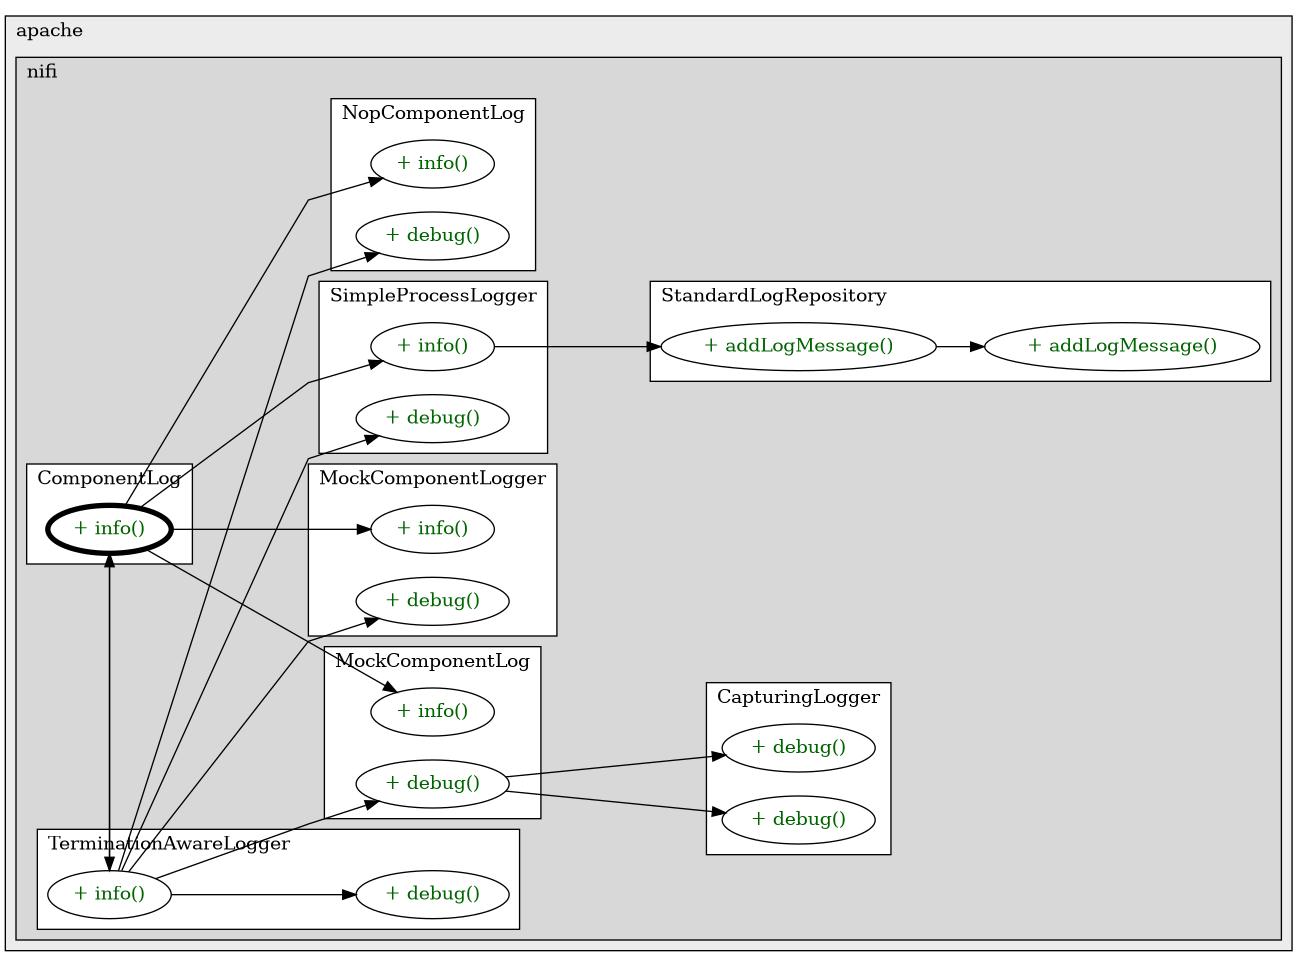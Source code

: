 @startuml

/' diagram meta data start
config=CallConfiguration;
{
  "rootMethod": "org.apache.nifi.logging.ComponentLog#info(String,Object[],Throwable)",
  "projectClassification": {
    "searchMode": "OpenProject", // OpenProject, AllProjects
    "includedProjects": "",
    "pathEndKeywords": "*.impl",
    "isClientPath": "",
    "isClientName": "",
    "isTestPath": "",
    "isTestName": "",
    "isMappingPath": "",
    "isMappingName": "",
    "isDataAccessPath": "",
    "isDataAccessName": "",
    "isDataStructurePath": "",
    "isDataStructureName": "",
    "isInterfaceStructuresPath": "",
    "isInterfaceStructuresName": "",
    "isEntryPointPath": "",
    "isEntryPointName": ""
  },
  "graphRestriction": {
    "classPackageExcludeFilter": "",
    "classPackageIncludeFilter": "",
    "classNameExcludeFilter": "",
    "classNameIncludeFilter": "",
    "methodNameExcludeFilter": "",
    "methodNameIncludeFilter": "",
    "removeByInheritance": "", // inheritance/annotation based filtering is done in a second step
    "removeByAnnotation": "",
    "removeByClassPackage": "", // cleanup the graph after inheritance/annotation based filtering is done
    "removeByClassName": "",
    "cutMappings": false,
    "cutEnum": true,
    "cutTests": true,
    "cutClient": true,
    "cutDataAccess": true,
    "cutInterfaceStructures": true,
    "cutDataStructures": true,
    "cutGetterAndSetter": true,
    "cutConstructors": true
  },
  "graphTraversal": {
    "forwardDepth": 3,
    "backwardDepth": 3,
    "classPackageExcludeFilter": "",
    "classPackageIncludeFilter": "",
    "classNameExcludeFilter": "",
    "classNameIncludeFilter": "",
    "methodNameExcludeFilter": "",
    "methodNameIncludeFilter": "",
    "hideMappings": false,
    "hideDataStructures": false,
    "hidePrivateMethods": true,
    "hideInterfaceCalls": true, // indirection: implementation -> interface (is hidden) -> implementation
    "onlyShowApplicationEntryPoints": false // root node is included
  },
  "details": {
    "aggregation": "GroupByClass", // ByClass, GroupByClass, None
    "showMethodParametersTypes": false,
    "showMethodParametersNames": false,
    "showMethodReturnType": false,
    "showPackageLevels": 2,
    "showCallOrder": false,
    "edgeMode": "MethodsOnly", // TypesOnly, MethodsOnly, TypesAndMethods, MethodsAndDirectTypeUsage
    "showDetailedClassStructure": false
  },
  "rootClass": "org.apache.nifi.logging.ComponentLog"
}
diagram meta data end '/



digraph g {
    rankdir="LR"
    splines=polyline
    

'nodes 
subgraph cluster_1411517106 { 
   	label=apache
	labeljust=l
	fillcolor="#ececec"
	style=filled
   
   subgraph cluster_781648802 { 
   	label=nifi
	labeljust=l
	fillcolor="#d8d8d8"
	style=filled
   
   subgraph cluster_1250929481 { 
   	label=SimpleProcessLogger
	labeljust=l
	fillcolor=white
	style=filled
   
   SimpleProcessLogger786985848XXXdebug614054138[
	label="+ debug()"
	style=filled
	fillcolor=white
	tooltip="SimpleProcessLogger

null"
	fontcolor=darkgreen
];

SimpleProcessLogger786985848XXXinfo614054138[
	label="+ info()"
	style=filled
	fillcolor=white
	tooltip="SimpleProcessLogger

null"
	fontcolor=darkgreen
];
} 

subgraph cluster_1534396166 { 
   	label=NopComponentLog
	labeljust=l
	fillcolor=white
	style=filled
   
   NopComponentLog832281502XXXdebug614054138[
	label="+ debug()"
	style=filled
	fillcolor=white
	tooltip="NopComponentLog

null"
	fontcolor=darkgreen
];

NopComponentLog832281502XXXinfo614054138[
	label="+ info()"
	style=filled
	fillcolor=white
	tooltip="NopComponentLog

null"
	fontcolor=darkgreen
];
} 

subgraph cluster_1684153142 { 
   	label=StandardLogRepository
	labeljust=l
	fillcolor=white
	style=filled
   
   StandardLogRepository1292167443XXXaddLogMessage1690274905[
	label="+ addLogMessage()"
	style=filled
	fillcolor=white
	tooltip="StandardLogRepository

null"
	fontcolor=darkgreen
];

StandardLogRepository1292167443XXXaddLogMessage936633774[
	label="+ addLogMessage()"
	style=filled
	fillcolor=white
	tooltip="StandardLogRepository

null"
	fontcolor=darkgreen
];
} 

subgraph cluster_1708012223 { 
   	label=CapturingLogger
	labeljust=l
	fillcolor=white
	style=filled
   
   CapturingLogger306090332XXXdebug424332965[
	label="+ debug()"
	style=filled
	fillcolor=white
	tooltip="CapturingLogger

null"
	fontcolor=darkgreen
];

CapturingLogger306090332XXXdebug658265366[
	label="+ debug()"
	style=filled
	fillcolor=white
	tooltip="CapturingLogger

null"
	fontcolor=darkgreen
];
} 

subgraph cluster_1921211216 { 
   	label=ComponentLog
	labeljust=l
	fillcolor=white
	style=filled
   
   ComponentLog978875333XXXinfo614054138[
	label="+ info()"
	style=filled
	fillcolor=white
	tooltip="ComponentLog

null"
	penwidth=4
	fontcolor=darkgreen
];
} 

subgraph cluster_2048858659 { 
   	label=MockComponentLog
	labeljust=l
	fillcolor=white
	style=filled
   
   MockComponentLog306090332XXXdebug614054138[
	label="+ debug()"
	style=filled
	fillcolor=white
	tooltip="MockComponentLog

null"
	fontcolor=darkgreen
];

MockComponentLog306090332XXXinfo614054138[
	label="+ info()"
	style=filled
	fillcolor=white
	tooltip="MockComponentLog

null"
	fontcolor=darkgreen
];
} 

subgraph cluster_219057026 { 
   	label=TerminationAwareLogger
	labeljust=l
	fillcolor=white
	style=filled
   
   TerminationAwareLogger1158014602XXXdebug614054138[
	label="+ debug()"
	style=filled
	fillcolor=white
	tooltip="TerminationAwareLogger

null"
	fontcolor=darkgreen
];

TerminationAwareLogger1158014602XXXinfo614054138[
	label="+ info()"
	style=filled
	fillcolor=white
	tooltip="TerminationAwareLogger

null"
	fontcolor=darkgreen
];
} 

subgraph cluster_492547111 { 
   	label=MockComponentLogger
	labeljust=l
	fillcolor=white
	style=filled
   
   MockComponentLogger305847012XXXdebug614054138[
	label="+ debug()"
	style=filled
	fillcolor=white
	tooltip="MockComponentLogger

null"
	fontcolor=darkgreen
];

MockComponentLogger305847012XXXinfo614054138[
	label="+ info()"
	style=filled
	fillcolor=white
	tooltip="MockComponentLogger

null"
	fontcolor=darkgreen
];
} 
} 
} 

'edges    
ComponentLog978875333XXXinfo614054138 -> MockComponentLog306090332XXXinfo614054138;
ComponentLog978875333XXXinfo614054138 -> MockComponentLogger305847012XXXinfo614054138;
ComponentLog978875333XXXinfo614054138 -> NopComponentLog832281502XXXinfo614054138;
ComponentLog978875333XXXinfo614054138 -> SimpleProcessLogger786985848XXXinfo614054138;
ComponentLog978875333XXXinfo614054138 -> TerminationAwareLogger1158014602XXXinfo614054138;
MockComponentLog306090332XXXdebug614054138 -> CapturingLogger306090332XXXdebug424332965;
MockComponentLog306090332XXXdebug614054138 -> CapturingLogger306090332XXXdebug658265366;
SimpleProcessLogger786985848XXXinfo614054138 -> StandardLogRepository1292167443XXXaddLogMessage936633774;
StandardLogRepository1292167443XXXaddLogMessage936633774 -> StandardLogRepository1292167443XXXaddLogMessage1690274905;
TerminationAwareLogger1158014602XXXinfo614054138 -> ComponentLog978875333XXXinfo614054138;
TerminationAwareLogger1158014602XXXinfo614054138 -> MockComponentLog306090332XXXdebug614054138;
TerminationAwareLogger1158014602XXXinfo614054138 -> MockComponentLogger305847012XXXdebug614054138;
TerminationAwareLogger1158014602XXXinfo614054138 -> NopComponentLog832281502XXXdebug614054138;
TerminationAwareLogger1158014602XXXinfo614054138 -> SimpleProcessLogger786985848XXXdebug614054138;
TerminationAwareLogger1158014602XXXinfo614054138 -> TerminationAwareLogger1158014602XXXdebug614054138;
    
}
@enduml